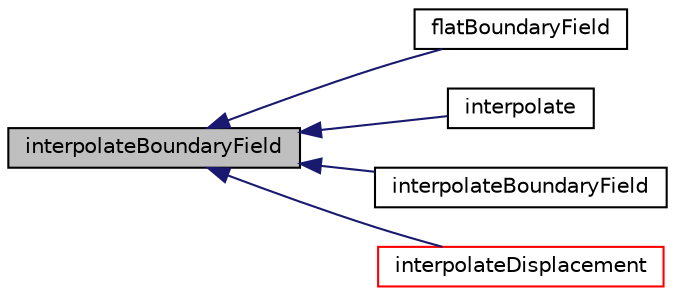 digraph "interpolateBoundaryField"
{
  bgcolor="transparent";
  edge [fontname="Helvetica",fontsize="10",labelfontname="Helvetica",labelfontsize="10"];
  node [fontname="Helvetica",fontsize="10",shape=record];
  rankdir="LR";
  Node1 [label="interpolateBoundaryField",height=0.2,width=0.4,color="black", fillcolor="grey75", style="filled", fontcolor="black"];
  Node1 -> Node2 [dir="back",color="midnightblue",fontsize="10",style="solid",fontname="Helvetica"];
  Node2 [label="flatBoundaryField",height=0.2,width=0.4,color="black",URL="$a02906.html#abc074fd7a82fdb17b2d174ee2348c382"];
  Node1 -> Node3 [dir="back",color="midnightblue",fontsize="10",style="solid",fontname="Helvetica"];
  Node3 [label="interpolate",height=0.2,width=0.4,color="black",URL="$a02906.html#a2359a9b72028d6267362ef3d0939276f",tooltip="Interpolate from volField to pointField. "];
  Node1 -> Node4 [dir="back",color="midnightblue",fontsize="10",style="solid",fontname="Helvetica"];
  Node4 [label="interpolateBoundaryField",height=0.2,width=0.4,color="black",URL="$a02906.html#aba37094f5f4bef733209325e5bbf3c84",tooltip="Interpolate boundary with constraints/boundary conditions. "];
  Node1 -> Node5 [dir="back",color="midnightblue",fontsize="10",style="solid",fontname="Helvetica"];
  Node5 [label="interpolateDisplacement",height=0.2,width=0.4,color="red",URL="$a02906.html#a0b9cf8a7f9f20a3d261c1c0a720e0133",tooltip="Interpolate from volField to pointField. "];
}
